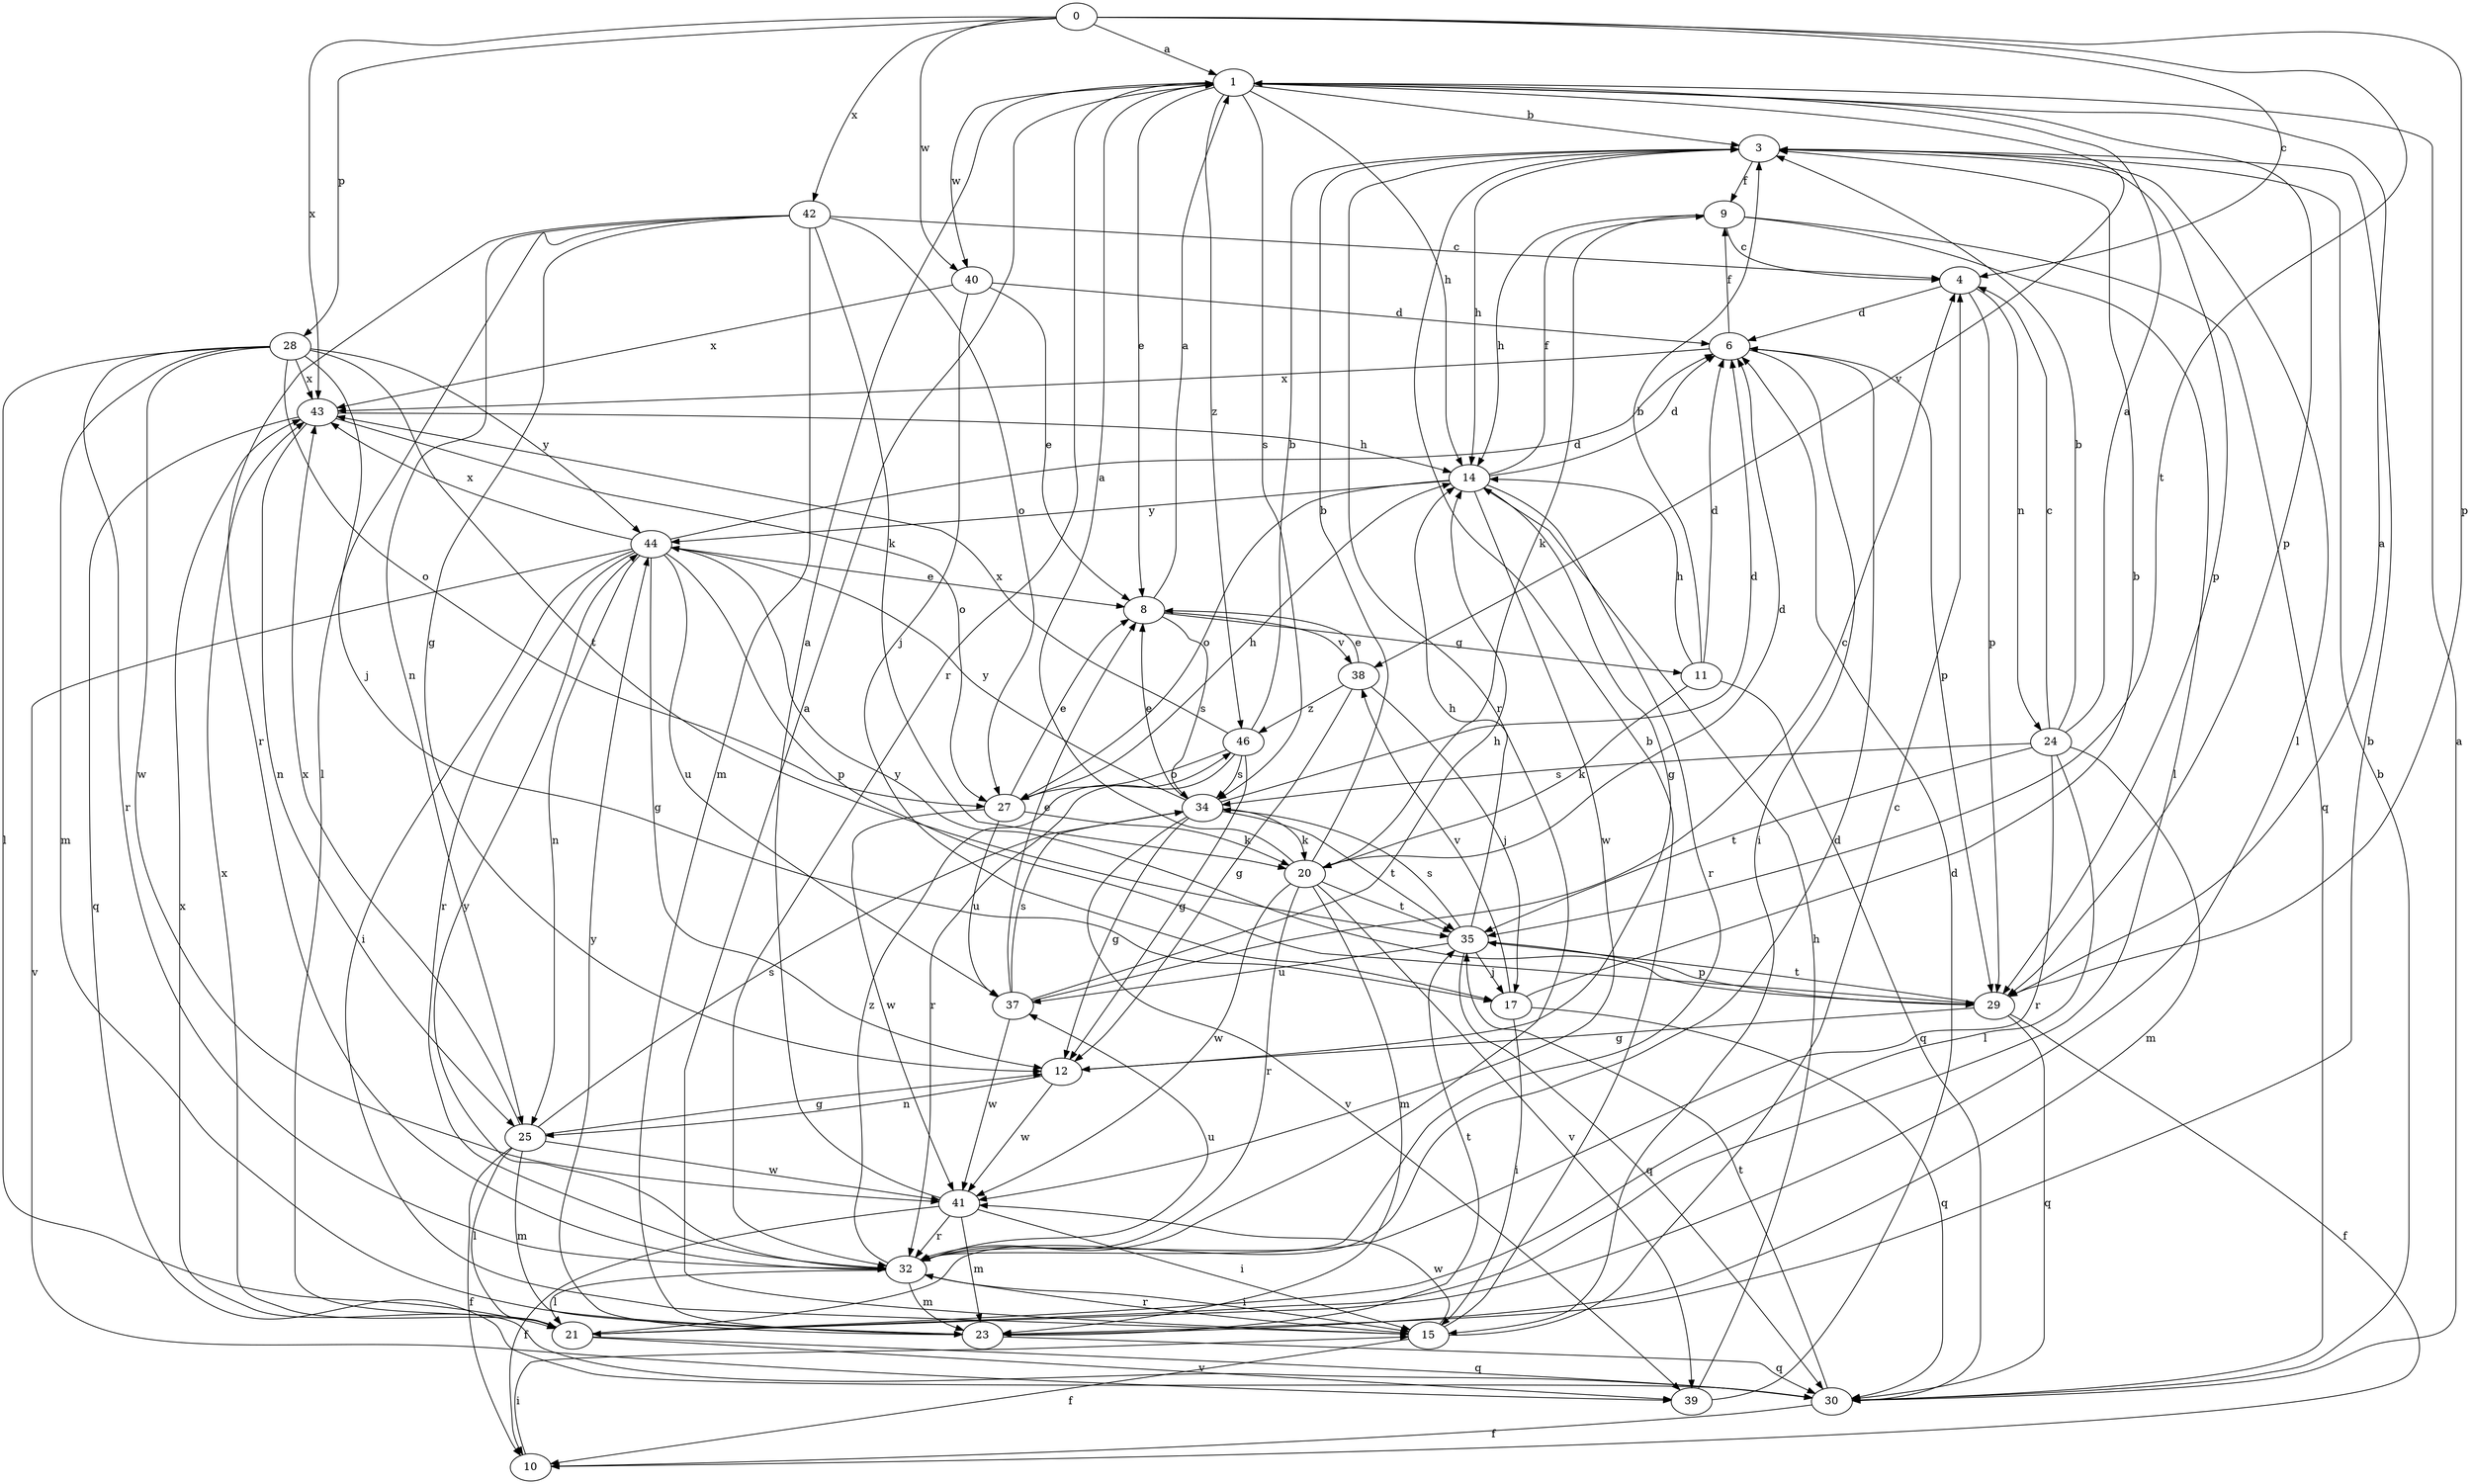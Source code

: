 strict digraph  {
0;
1;
3;
4;
6;
8;
9;
10;
11;
12;
14;
15;
17;
20;
21;
23;
24;
25;
27;
28;
29;
30;
32;
34;
35;
37;
38;
39;
40;
41;
42;
43;
44;
46;
0 -> 1  [label=a];
0 -> 4  [label=c];
0 -> 28  [label=p];
0 -> 29  [label=p];
0 -> 35  [label=t];
0 -> 40  [label=w];
0 -> 42  [label=x];
0 -> 43  [label=x];
1 -> 3  [label=b];
1 -> 8  [label=e];
1 -> 14  [label=h];
1 -> 29  [label=p];
1 -> 32  [label=r];
1 -> 34  [label=s];
1 -> 38  [label=v];
1 -> 40  [label=w];
1 -> 46  [label=z];
3 -> 9  [label=f];
3 -> 14  [label=h];
3 -> 21  [label=l];
3 -> 29  [label=p];
3 -> 32  [label=r];
4 -> 6  [label=d];
4 -> 24  [label=n];
4 -> 29  [label=p];
6 -> 9  [label=f];
6 -> 15  [label=i];
6 -> 29  [label=p];
6 -> 43  [label=x];
8 -> 1  [label=a];
8 -> 11  [label=g];
8 -> 34  [label=s];
8 -> 38  [label=v];
9 -> 4  [label=c];
9 -> 14  [label=h];
9 -> 20  [label=k];
9 -> 21  [label=l];
9 -> 30  [label=q];
10 -> 15  [label=i];
11 -> 3  [label=b];
11 -> 6  [label=d];
11 -> 14  [label=h];
11 -> 20  [label=k];
11 -> 30  [label=q];
12 -> 25  [label=n];
12 -> 41  [label=w];
14 -> 6  [label=d];
14 -> 9  [label=f];
14 -> 12  [label=g];
14 -> 27  [label=o];
14 -> 32  [label=r];
14 -> 41  [label=w];
14 -> 44  [label=y];
15 -> 1  [label=a];
15 -> 3  [label=b];
15 -> 4  [label=c];
15 -> 10  [label=f];
15 -> 32  [label=r];
15 -> 41  [label=w];
17 -> 3  [label=b];
17 -> 15  [label=i];
17 -> 30  [label=q];
17 -> 38  [label=v];
20 -> 1  [label=a];
20 -> 3  [label=b];
20 -> 6  [label=d];
20 -> 23  [label=m];
20 -> 32  [label=r];
20 -> 35  [label=t];
20 -> 39  [label=v];
20 -> 41  [label=w];
21 -> 6  [label=d];
21 -> 30  [label=q];
21 -> 39  [label=v];
21 -> 43  [label=x];
23 -> 3  [label=b];
23 -> 30  [label=q];
23 -> 35  [label=t];
23 -> 44  [label=y];
24 -> 1  [label=a];
24 -> 3  [label=b];
24 -> 4  [label=c];
24 -> 21  [label=l];
24 -> 23  [label=m];
24 -> 32  [label=r];
24 -> 34  [label=s];
24 -> 35  [label=t];
25 -> 10  [label=f];
25 -> 12  [label=g];
25 -> 21  [label=l];
25 -> 23  [label=m];
25 -> 34  [label=s];
25 -> 41  [label=w];
25 -> 43  [label=x];
27 -> 8  [label=e];
27 -> 14  [label=h];
27 -> 20  [label=k];
27 -> 37  [label=u];
27 -> 41  [label=w];
28 -> 17  [label=j];
28 -> 21  [label=l];
28 -> 23  [label=m];
28 -> 27  [label=o];
28 -> 32  [label=r];
28 -> 35  [label=t];
28 -> 41  [label=w];
28 -> 43  [label=x];
28 -> 44  [label=y];
29 -> 1  [label=a];
29 -> 10  [label=f];
29 -> 12  [label=g];
29 -> 30  [label=q];
29 -> 35  [label=t];
29 -> 44  [label=y];
30 -> 1  [label=a];
30 -> 3  [label=b];
30 -> 10  [label=f];
30 -> 35  [label=t];
30 -> 43  [label=x];
32 -> 15  [label=i];
32 -> 21  [label=l];
32 -> 23  [label=m];
32 -> 37  [label=u];
32 -> 44  [label=y];
32 -> 46  [label=z];
34 -> 6  [label=d];
34 -> 8  [label=e];
34 -> 12  [label=g];
34 -> 20  [label=k];
34 -> 35  [label=t];
34 -> 39  [label=v];
34 -> 44  [label=y];
35 -> 14  [label=h];
35 -> 17  [label=j];
35 -> 29  [label=p];
35 -> 30  [label=q];
35 -> 34  [label=s];
35 -> 37  [label=u];
37 -> 4  [label=c];
37 -> 8  [label=e];
37 -> 14  [label=h];
37 -> 34  [label=s];
37 -> 41  [label=w];
38 -> 8  [label=e];
38 -> 12  [label=g];
38 -> 17  [label=j];
38 -> 46  [label=z];
39 -> 6  [label=d];
39 -> 14  [label=h];
40 -> 6  [label=d];
40 -> 8  [label=e];
40 -> 17  [label=j];
40 -> 43  [label=x];
41 -> 1  [label=a];
41 -> 10  [label=f];
41 -> 15  [label=i];
41 -> 23  [label=m];
41 -> 32  [label=r];
42 -> 4  [label=c];
42 -> 12  [label=g];
42 -> 20  [label=k];
42 -> 21  [label=l];
42 -> 23  [label=m];
42 -> 25  [label=n];
42 -> 27  [label=o];
42 -> 32  [label=r];
43 -> 14  [label=h];
43 -> 25  [label=n];
43 -> 27  [label=o];
43 -> 30  [label=q];
44 -> 6  [label=d];
44 -> 8  [label=e];
44 -> 12  [label=g];
44 -> 15  [label=i];
44 -> 25  [label=n];
44 -> 29  [label=p];
44 -> 32  [label=r];
44 -> 37  [label=u];
44 -> 39  [label=v];
44 -> 43  [label=x];
46 -> 3  [label=b];
46 -> 12  [label=g];
46 -> 27  [label=o];
46 -> 32  [label=r];
46 -> 34  [label=s];
46 -> 43  [label=x];
}
